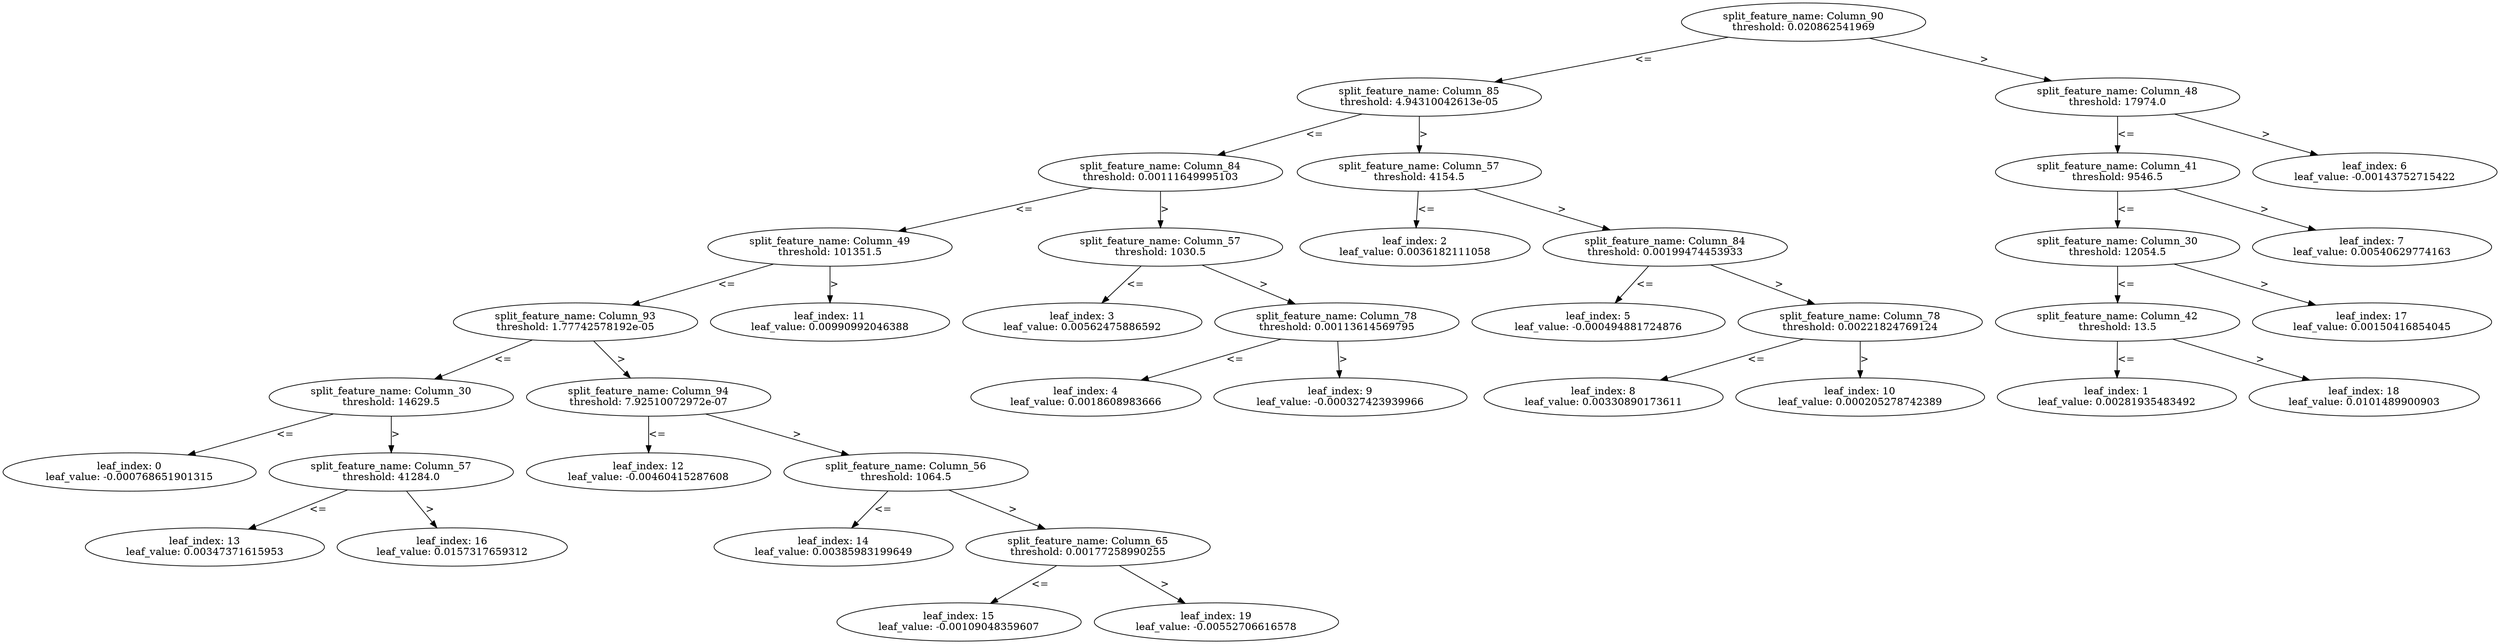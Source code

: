digraph Tree74 {
	split0 [label="split_feature_name: Column_90\nthreshold: 0.020862541969"]
	split1 [label="split_feature_name: Column_85\nthreshold: 4.94310042613e-05"]
	split2 [label="split_feature_name: Column_84\nthreshold: 0.00111649995103"]
	split10 [label="split_feature_name: Column_49\nthreshold: 101351.5"]
	split11 [label="split_feature_name: Column_93\nthreshold: 1.77742578192e-05"]
	split12 [label="split_feature_name: Column_30\nthreshold: 14629.5"]
	leaf0 [label="leaf_index: 0\nleaf_value: -0.000768651901315"]
	split12 -> leaf0 [label="<="]
	split15 [label="split_feature_name: Column_57\nthreshold: 41284.0"]
	leaf13 [label="leaf_index: 13\nleaf_value: 0.00347371615953"]
	split15 -> leaf13 [label="<="]
	leaf16 [label="leaf_index: 16\nleaf_value: 0.0157317659312"]
	split15 -> leaf16 [label=">"]
	split12 -> split15 [label=">"]
	split11 -> split12 [label="<="]
	split13 [label="split_feature_name: Column_94\nthreshold: 7.92510072972e-07"]
	leaf12 [label="leaf_index: 12\nleaf_value: -0.00460415287608"]
	split13 -> leaf12 [label="<="]
	split14 [label="split_feature_name: Column_56\nthreshold: 1064.5"]
	leaf14 [label="leaf_index: 14\nleaf_value: 0.00385983199649"]
	split14 -> leaf14 [label="<="]
	split18 [label="split_feature_name: Column_65\nthreshold: 0.00177258990255"]
	leaf15 [label="leaf_index: 15\nleaf_value: -0.00109048359607"]
	split18 -> leaf15 [label="<="]
	leaf19 [label="leaf_index: 19\nleaf_value: -0.00552706616578"]
	split18 -> leaf19 [label=">"]
	split14 -> split18 [label=">"]
	split13 -> split14 [label=">"]
	split11 -> split13 [label=">"]
	split10 -> split11 [label="<="]
	leaf11 [label="leaf_index: 11\nleaf_value: 0.00990992046388"]
	split10 -> leaf11 [label=">"]
	split2 -> split10 [label="<="]
	split3 [label="split_feature_name: Column_57\nthreshold: 1030.5"]
	leaf3 [label="leaf_index: 3\nleaf_value: 0.00562475886592"]
	split3 -> leaf3 [label="<="]
	split8 [label="split_feature_name: Column_78\nthreshold: 0.00113614569795"]
	leaf4 [label="leaf_index: 4\nleaf_value: 0.0018608983666"]
	split8 -> leaf4 [label="<="]
	leaf9 [label="leaf_index: 9\nleaf_value: -0.000327423939966"]
	split8 -> leaf9 [label=">"]
	split3 -> split8 [label=">"]
	split2 -> split3 [label=">"]
	split1 -> split2 [label="<="]
	split4 [label="split_feature_name: Column_57\nthreshold: 4154.5"]
	leaf2 [label="leaf_index: 2\nleaf_value: 0.0036182111058"]
	split4 -> leaf2 [label="<="]
	split7 [label="split_feature_name: Column_84\nthreshold: 0.00199474453933"]
	leaf5 [label="leaf_index: 5\nleaf_value: -0.000494881724876"]
	split7 -> leaf5 [label="<="]
	split9 [label="split_feature_name: Column_78\nthreshold: 0.00221824769124"]
	leaf8 [label="leaf_index: 8\nleaf_value: 0.00330890173611"]
	split9 -> leaf8 [label="<="]
	leaf10 [label="leaf_index: 10\nleaf_value: 0.000205278742389"]
	split9 -> leaf10 [label=">"]
	split7 -> split9 [label=">"]
	split4 -> split7 [label=">"]
	split1 -> split4 [label=">"]
	split0 -> split1 [label="<="]
	split5 [label="split_feature_name: Column_48\nthreshold: 17974.0"]
	split6 [label="split_feature_name: Column_41\nthreshold: 9546.5"]
	split16 [label="split_feature_name: Column_30\nthreshold: 12054.5"]
	split17 [label="split_feature_name: Column_42\nthreshold: 13.5"]
	leaf1 [label="leaf_index: 1\nleaf_value: 0.00281935483492"]
	split17 -> leaf1 [label="<="]
	leaf18 [label="leaf_index: 18\nleaf_value: 0.0101489900903"]
	split17 -> leaf18 [label=">"]
	split16 -> split17 [label="<="]
	leaf17 [label="leaf_index: 17\nleaf_value: 0.00150416854045"]
	split16 -> leaf17 [label=">"]
	split6 -> split16 [label="<="]
	leaf7 [label="leaf_index: 7\nleaf_value: 0.00540629774163"]
	split6 -> leaf7 [label=">"]
	split5 -> split6 [label="<="]
	leaf6 [label="leaf_index: 6\nleaf_value: -0.00143752715422"]
	split5 -> leaf6 [label=">"]
	split0 -> split5 [label=">"]
}
